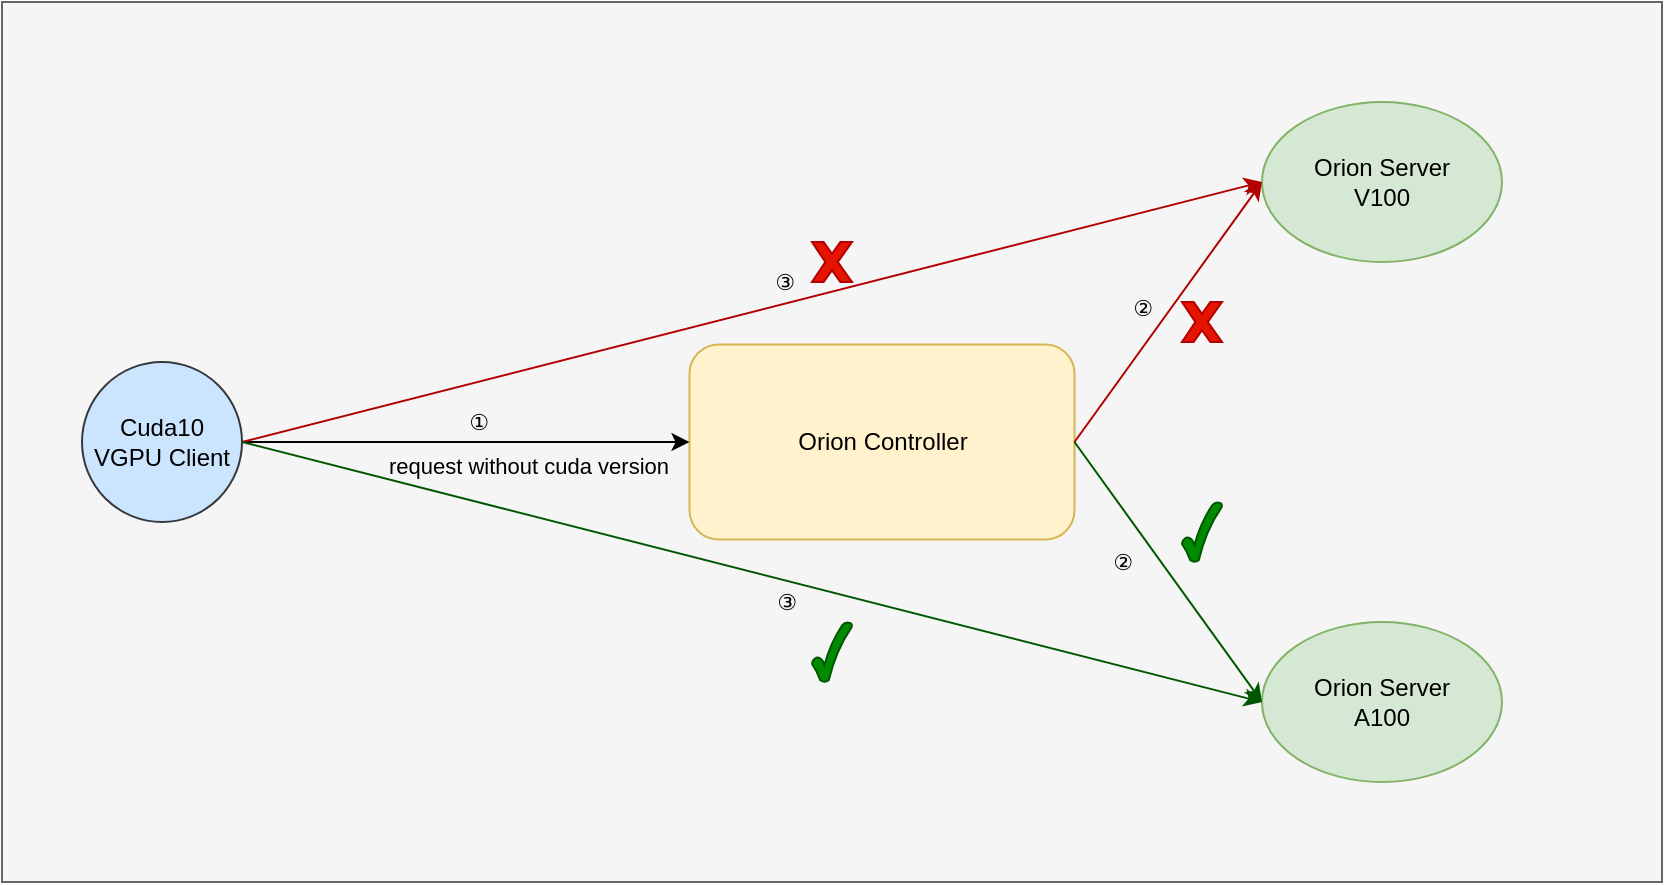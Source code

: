 <mxfile version="20.5.3" type="github">
  <diagram id="USqdIcjxHyTTdfD3UIQd" name="Page-1">
    <mxGraphModel dx="1426" dy="800" grid="1" gridSize="10" guides="1" tooltips="1" connect="1" arrows="1" fold="1" page="1" pageScale="1" pageWidth="850" pageHeight="1100" math="0" shadow="0">
      <root>
        <mxCell id="0" />
        <mxCell id="1" parent="0" />
        <mxCell id="RXHP4-9eJweDX5Msyozr-1" value="" style="rounded=0;whiteSpace=wrap;html=1;fillColor=#f5f5f5;strokeColor=#666666;fontColor=#333333;" vertex="1" parent="1">
          <mxGeometry x="80" y="160" width="830" height="440" as="geometry" />
        </mxCell>
        <mxCell id="RXHP4-9eJweDX5Msyozr-2" value="Orion Controller" style="rounded=1;whiteSpace=wrap;html=1;fillColor=#fff2cc;strokeColor=#d6b656;" vertex="1" parent="1">
          <mxGeometry x="423.75" y="331.25" width="192.5" height="97.5" as="geometry" />
        </mxCell>
        <mxCell id="RXHP4-9eJweDX5Msyozr-4" value="Cuda10&lt;br&gt;VGPU Client" style="ellipse;whiteSpace=wrap;html=1;aspect=fixed;fillColor=#cce5ff;strokeColor=#36393d;" vertex="1" parent="1">
          <mxGeometry x="120" y="340" width="80" height="80" as="geometry" />
        </mxCell>
        <mxCell id="RXHP4-9eJweDX5Msyozr-5" value="" style="endArrow=classic;html=1;rounded=0;exitX=1;exitY=0.5;exitDx=0;exitDy=0;entryX=0;entryY=0.5;entryDx=0;entryDy=0;" edge="1" parent="1" source="RXHP4-9eJweDX5Msyozr-4" target="RXHP4-9eJweDX5Msyozr-2">
          <mxGeometry width="50" height="50" relative="1" as="geometry">
            <mxPoint x="400" y="430" as="sourcePoint" />
            <mxPoint x="420" y="380" as="targetPoint" />
          </mxGeometry>
        </mxCell>
        <mxCell id="RXHP4-9eJweDX5Msyozr-12" value="①" style="edgeLabel;html=1;align=center;verticalAlign=middle;resizable=0;points=[];labelBackgroundColor=none;" vertex="1" connectable="0" parent="RXHP4-9eJweDX5Msyozr-5">
          <mxGeometry x="0.056" y="2" relative="1" as="geometry">
            <mxPoint y="-8" as="offset" />
          </mxGeometry>
        </mxCell>
        <mxCell id="RXHP4-9eJweDX5Msyozr-6" value="Orion Server&lt;br&gt;V100" style="ellipse;whiteSpace=wrap;html=1;fillColor=#d5e8d4;strokeColor=#82b366;" vertex="1" parent="1">
          <mxGeometry x="710" y="210" width="120" height="80" as="geometry" />
        </mxCell>
        <mxCell id="RXHP4-9eJweDX5Msyozr-7" value="Orion Server&lt;br&gt;A100" style="ellipse;whiteSpace=wrap;html=1;fillColor=#d5e8d4;strokeColor=#82b366;" vertex="1" parent="1">
          <mxGeometry x="710" y="470" width="120" height="80" as="geometry" />
        </mxCell>
        <mxCell id="RXHP4-9eJweDX5Msyozr-8" value="" style="endArrow=classic;html=1;rounded=0;entryX=0;entryY=0.5;entryDx=0;entryDy=0;exitX=1;exitY=0.5;exitDx=0;exitDy=0;fillColor=#e51400;strokeColor=#B20000;" edge="1" parent="1" source="RXHP4-9eJweDX5Msyozr-2" target="RXHP4-9eJweDX5Msyozr-6">
          <mxGeometry width="50" height="50" relative="1" as="geometry">
            <mxPoint x="380" y="400" as="sourcePoint" />
            <mxPoint x="430" y="350" as="targetPoint" />
          </mxGeometry>
        </mxCell>
        <mxCell id="RXHP4-9eJweDX5Msyozr-13" value="②" style="edgeLabel;html=1;align=center;verticalAlign=middle;resizable=0;points=[];labelBackgroundColor=none;labelBorderColor=none;" vertex="1" connectable="0" parent="RXHP4-9eJweDX5Msyozr-8">
          <mxGeometry x="0.005" y="3" relative="1" as="geometry">
            <mxPoint x="-11" as="offset" />
          </mxGeometry>
        </mxCell>
        <mxCell id="RXHP4-9eJweDX5Msyozr-9" value="" style="endArrow=classic;html=1;rounded=0;entryX=0;entryY=0.5;entryDx=0;entryDy=0;exitX=1;exitY=0.5;exitDx=0;exitDy=0;fillColor=#008a00;strokeColor=#005700;" edge="1" parent="1" source="RXHP4-9eJweDX5Msyozr-2" target="RXHP4-9eJweDX5Msyozr-7">
          <mxGeometry width="50" height="50" relative="1" as="geometry">
            <mxPoint x="626.25" y="390" as="sourcePoint" />
            <mxPoint x="720" y="260" as="targetPoint" />
          </mxGeometry>
        </mxCell>
        <mxCell id="RXHP4-9eJweDX5Msyozr-15" value="②" style="edgeLabel;html=1;align=center;verticalAlign=middle;resizable=0;points=[];labelBackgroundColor=none;" vertex="1" connectable="0" parent="RXHP4-9eJweDX5Msyozr-9">
          <mxGeometry x="-0.235" y="-4" relative="1" as="geometry">
            <mxPoint x="-9" y="8" as="offset" />
          </mxGeometry>
        </mxCell>
        <mxCell id="RXHP4-9eJweDX5Msyozr-10" value="" style="endArrow=classic;html=1;rounded=0;exitX=1;exitY=0.5;exitDx=0;exitDy=0;fillColor=#e51400;strokeColor=#B20000;" edge="1" parent="1" source="RXHP4-9eJweDX5Msyozr-4">
          <mxGeometry width="50" height="50" relative="1" as="geometry">
            <mxPoint x="280" y="380" as="sourcePoint" />
            <mxPoint x="710" y="250" as="targetPoint" />
          </mxGeometry>
        </mxCell>
        <mxCell id="RXHP4-9eJweDX5Msyozr-16" value="③" style="edgeLabel;html=1;align=center;verticalAlign=middle;resizable=0;points=[];fontColor=none;labelBackgroundColor=none;" vertex="1" connectable="0" parent="RXHP4-9eJweDX5Msyozr-10">
          <mxGeometry x="0.032" y="2" relative="1" as="geometry">
            <mxPoint x="8" y="-11" as="offset" />
          </mxGeometry>
        </mxCell>
        <mxCell id="RXHP4-9eJweDX5Msyozr-11" value="" style="endArrow=classic;html=1;rounded=0;exitX=1;exitY=0.5;exitDx=0;exitDy=0;entryX=0;entryY=0.5;entryDx=0;entryDy=0;fillColor=#008a00;strokeColor=#005700;" edge="1" parent="1" source="RXHP4-9eJweDX5Msyozr-4" target="RXHP4-9eJweDX5Msyozr-7">
          <mxGeometry width="50" height="50" relative="1" as="geometry">
            <mxPoint x="620" y="520" as="sourcePoint" />
            <mxPoint x="670" y="470" as="targetPoint" />
          </mxGeometry>
        </mxCell>
        <mxCell id="RXHP4-9eJweDX5Msyozr-17" value="③" style="edgeLabel;html=1;align=center;verticalAlign=middle;resizable=0;points=[];fontColor=none;labelBackgroundColor=none;" vertex="1" connectable="0" parent="RXHP4-9eJweDX5Msyozr-11">
          <mxGeometry x="0.112" y="-1" relative="1" as="geometry">
            <mxPoint x="-11" y="7" as="offset" />
          </mxGeometry>
        </mxCell>
        <mxCell id="RXHP4-9eJweDX5Msyozr-18" value="" style="verticalLabelPosition=bottom;verticalAlign=top;html=1;shape=mxgraph.basic.x;labelBackgroundColor=none;labelBorderColor=none;fontColor=#ffffff;fillColor=#e51400;strokeColor=#B20000;" vertex="1" parent="1">
          <mxGeometry x="485" y="280" width="20" height="20" as="geometry" />
        </mxCell>
        <mxCell id="RXHP4-9eJweDX5Msyozr-19" value="" style="verticalLabelPosition=bottom;verticalAlign=top;html=1;shape=mxgraph.basic.x;labelBackgroundColor=none;labelBorderColor=none;fontColor=#ffffff;fillColor=#e51400;strokeColor=#B20000;" vertex="1" parent="1">
          <mxGeometry x="670" y="310" width="20" height="20" as="geometry" />
        </mxCell>
        <mxCell id="RXHP4-9eJweDX5Msyozr-22" value="" style="verticalLabelPosition=bottom;verticalAlign=top;html=1;shape=mxgraph.basic.tick;labelBackgroundColor=none;labelBorderColor=none;fontColor=#ffffff;fillColor=#008a00;strokeColor=#005700;" vertex="1" parent="1">
          <mxGeometry x="485" y="470" width="20" height="30" as="geometry" />
        </mxCell>
        <mxCell id="RXHP4-9eJweDX5Msyozr-23" value="" style="verticalLabelPosition=bottom;verticalAlign=top;html=1;shape=mxgraph.basic.tick;labelBackgroundColor=none;labelBorderColor=none;fontColor=#ffffff;fillColor=#008a00;strokeColor=#005700;" vertex="1" parent="1">
          <mxGeometry x="670" y="410" width="20" height="30" as="geometry" />
        </mxCell>
        <mxCell id="RXHP4-9eJweDX5Msyozr-27" value="&lt;font style=&quot;font-size: 11px;&quot;&gt;request without cuda version&lt;/font&gt;" style="edgeLabel;html=1;align=center;verticalAlign=middle;resizable=0;points=[];labelBackgroundColor=none;" vertex="1" connectable="0" parent="1">
          <mxGeometry x="350" y="380" as="geometry">
            <mxPoint x="-7" y="12" as="offset" />
          </mxGeometry>
        </mxCell>
      </root>
    </mxGraphModel>
  </diagram>
</mxfile>
